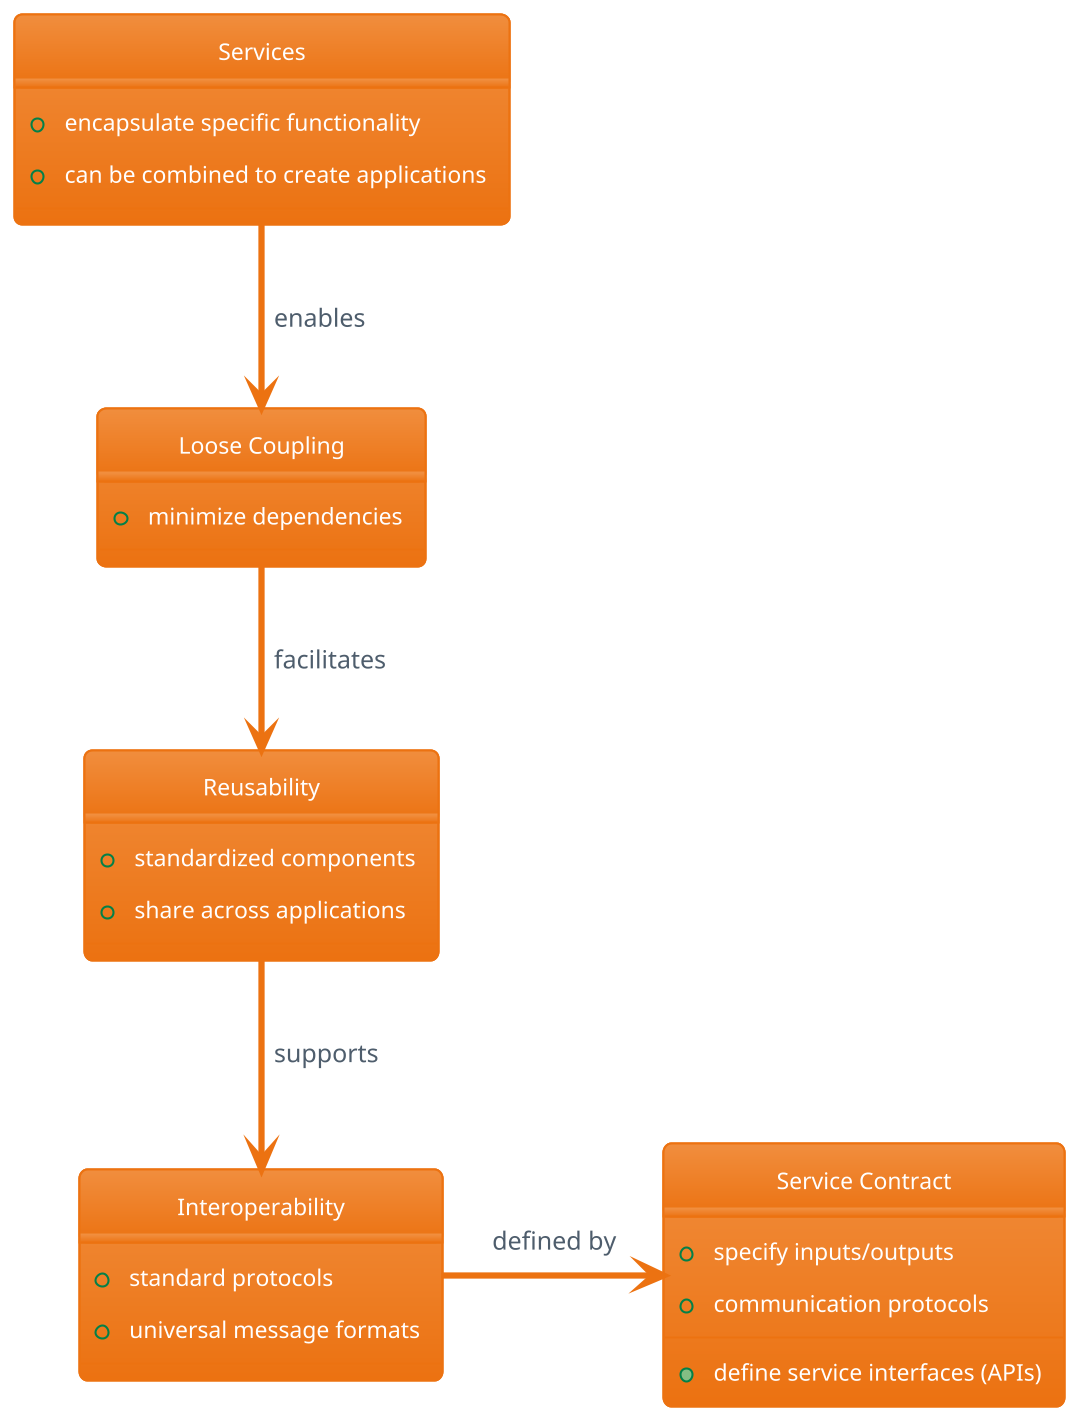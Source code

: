 @startuml
!theme aws-orange

hide circle

scale 2

skinparam backgroundColor white


!define SERVICE class
!define INTERFACE class

SERVICE "Services" as Services {
    + encapsulate specific functionality
    + can be combined to create applications
}

SERVICE "Loose Coupling" as LooseCoupling {
    + minimize dependencies
}

SERVICE "Reusability" as Reusability {
    + standardized components
    + share across applications
}

SERVICE "Interoperability" as Interoperability {
    + standard protocols
    + universal message formats
}

INTERFACE "Service Contract" as ServiceContract {
    + define service interfaces (APIs)
    + specify inputs/outputs
    + communication protocols
}

Services -down-> LooseCoupling : "enables"
LooseCoupling -down-> Reusability : "facilitates"
Reusability -down-> Interoperability : "supports"
Interoperability -right-> ServiceContract : "defined by"
@enduml
